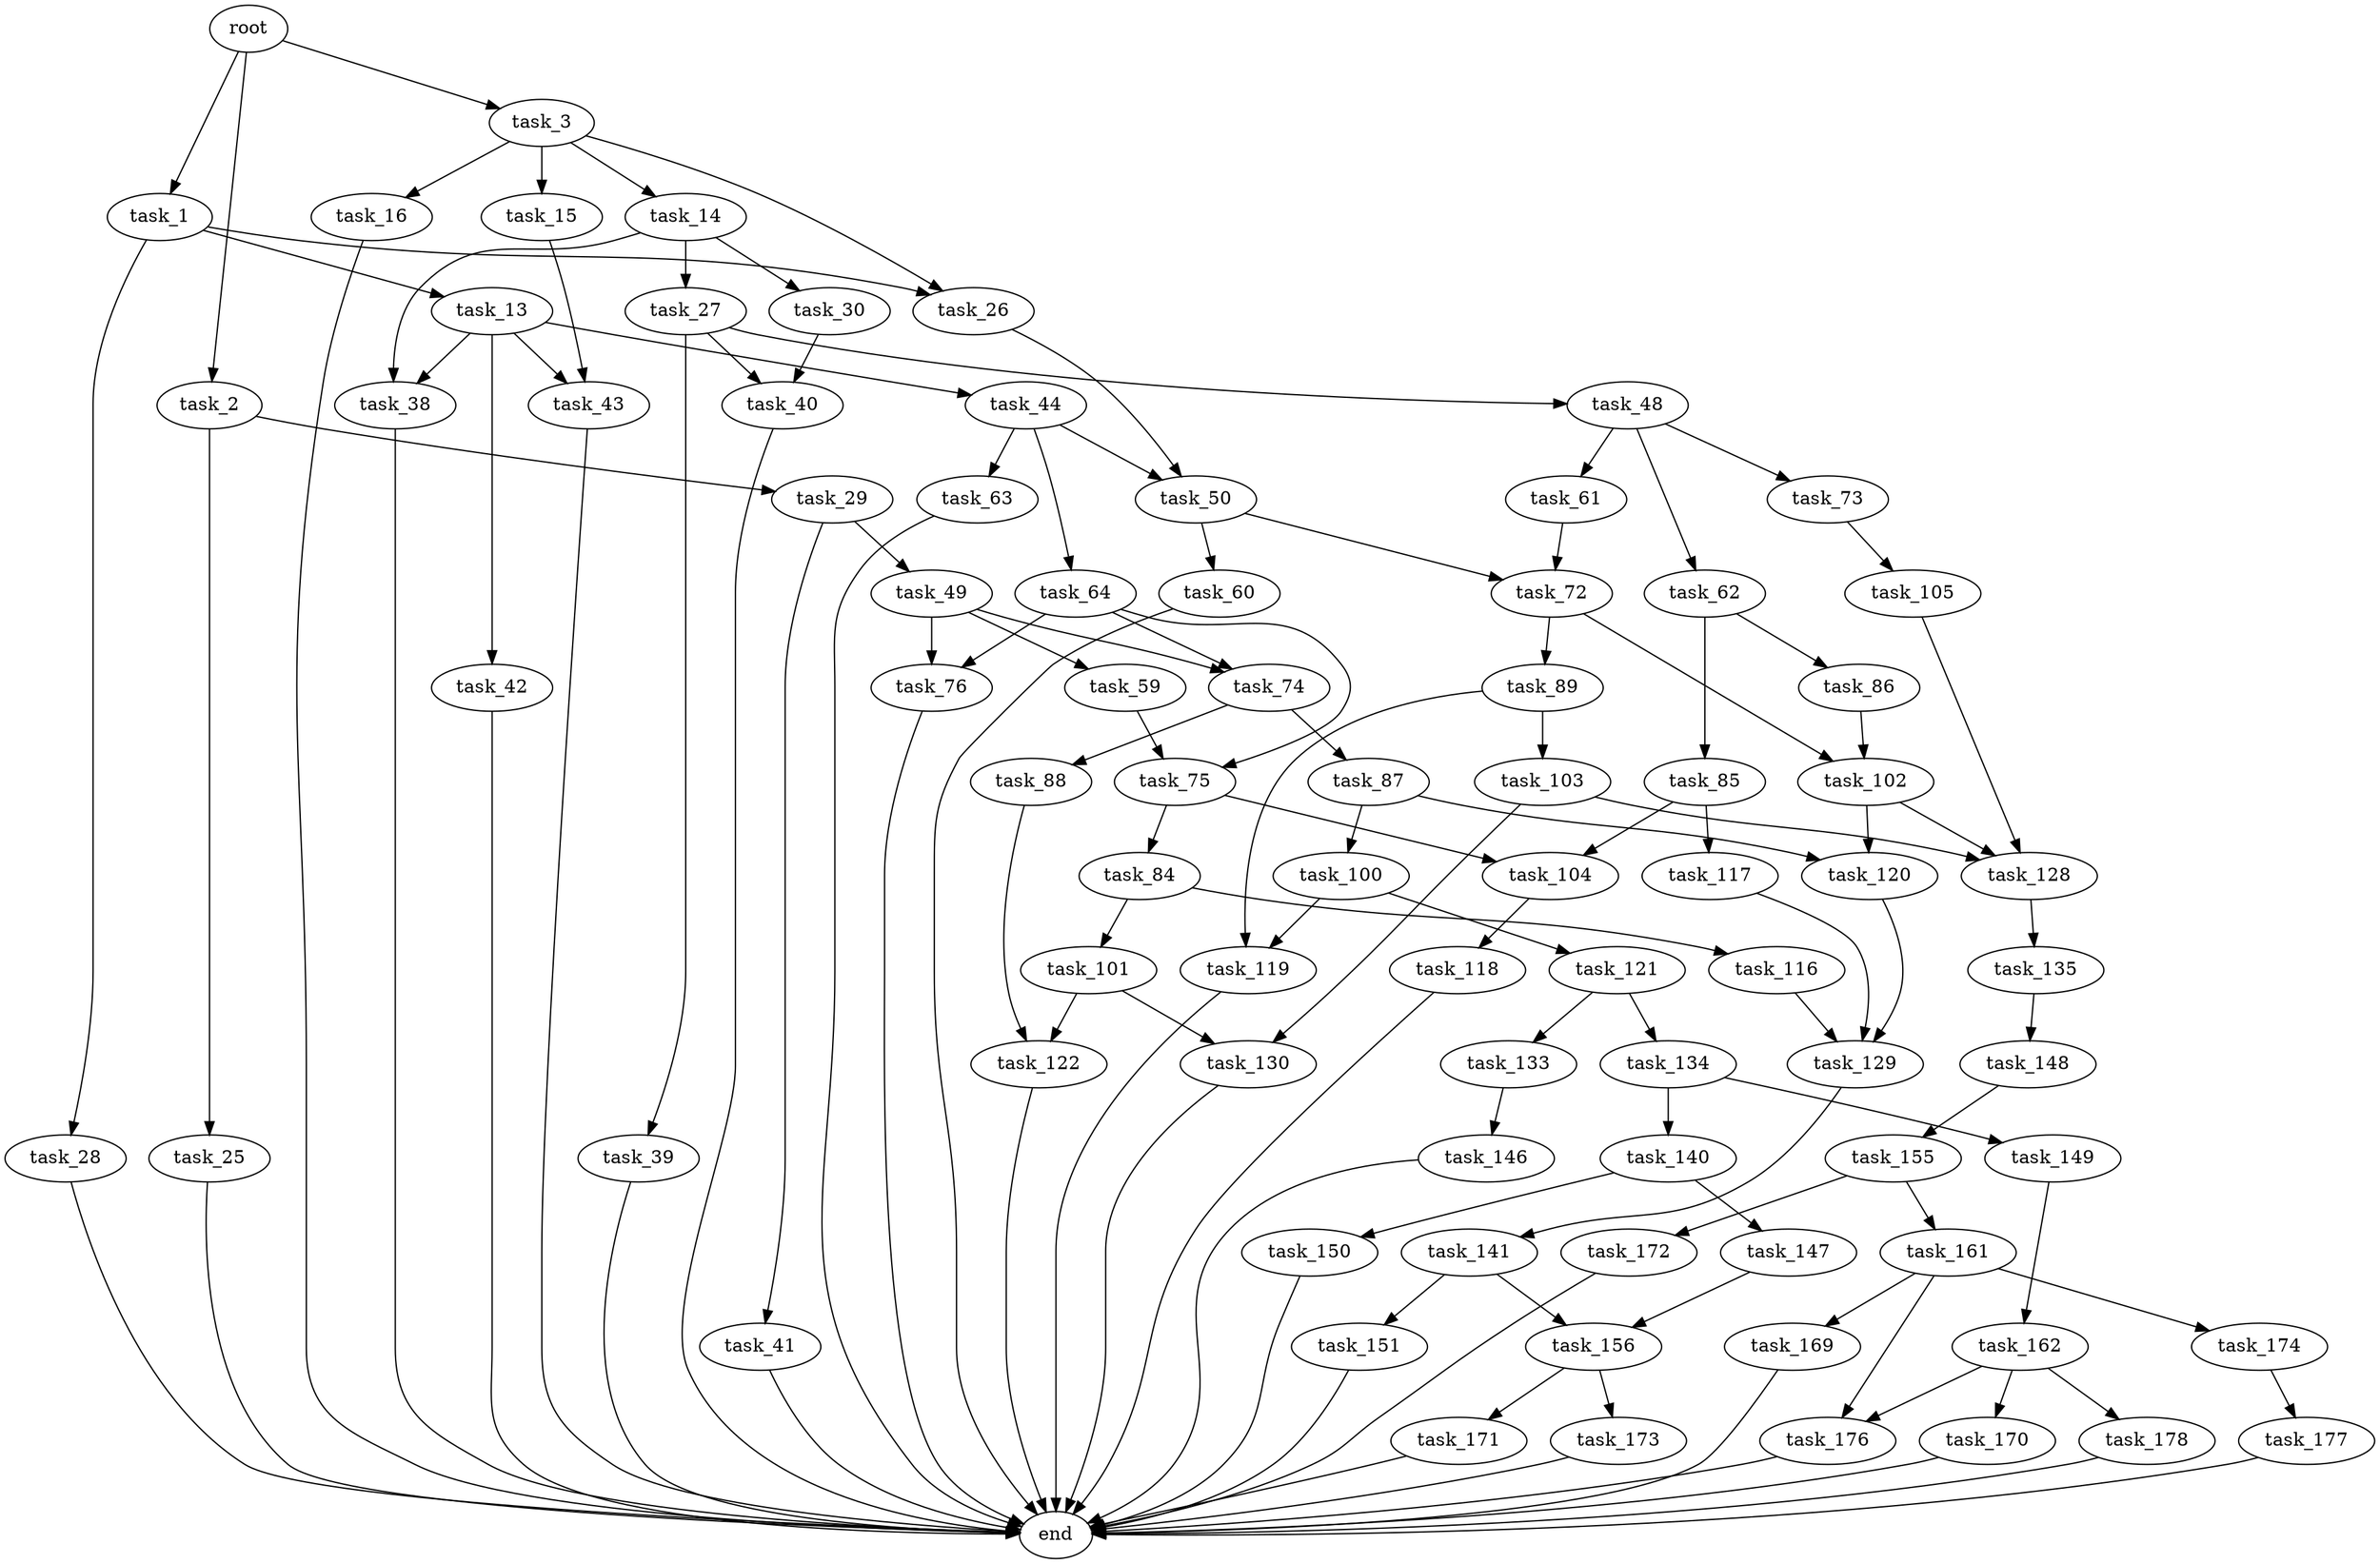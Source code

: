 digraph G {
  root [size="0.000000"];
  task_1 [size="549755813888.000000"];
  task_2 [size="6941175060.000000"];
  task_3 [size="7869945493.000000"];
  task_13 [size="11867904327.000000"];
  task_26 [size="134677605660.000000"];
  task_28 [size="1671740706.000000"];
  task_25 [size="245677171747.000000"];
  task_29 [size="24876599941.000000"];
  task_14 [size="939984707148.000000"];
  task_15 [size="13205092392.000000"];
  task_16 [size="22799746282.000000"];
  task_38 [size="34949923806.000000"];
  task_42 [size="8589934592.000000"];
  task_43 [size="25566444140.000000"];
  task_44 [size="134217728000.000000"];
  task_27 [size="535914010736.000000"];
  task_30 [size="368293445632.000000"];
  end [size="0.000000"];
  task_50 [size="68719476736.000000"];
  task_39 [size="368293445632.000000"];
  task_40 [size="368293445632.000000"];
  task_48 [size="28991029248.000000"];
  task_41 [size="8589934592.000000"];
  task_49 [size="174239562554.000000"];
  task_63 [size="231928233984.000000"];
  task_64 [size="65397161288.000000"];
  task_61 [size="549755813888.000000"];
  task_62 [size="8589934592.000000"];
  task_73 [size="400396098289.000000"];
  task_59 [size="95382553997.000000"];
  task_74 [size="104794236171.000000"];
  task_76 [size="368293445632.000000"];
  task_60 [size="782757789696.000000"];
  task_72 [size="7969435075.000000"];
  task_75 [size="762966936108.000000"];
  task_85 [size="311071268241.000000"];
  task_86 [size="549755813888.000000"];
  task_89 [size="47760365456.000000"];
  task_102 [size="231928233984.000000"];
  task_105 [size="303557162290.000000"];
  task_87 [size="782757789696.000000"];
  task_88 [size="277628188518.000000"];
  task_84 [size="13756952197.000000"];
  task_104 [size="10881561588.000000"];
  task_101 [size="6094780168.000000"];
  task_116 [size="4465587260.000000"];
  task_117 [size="10688258866.000000"];
  task_100 [size="368021445452.000000"];
  task_120 [size="29485928939.000000"];
  task_122 [size="20587616522.000000"];
  task_103 [size="845231175620.000000"];
  task_119 [size="4206561586.000000"];
  task_121 [size="28991029248.000000"];
  task_130 [size="231928233984.000000"];
  task_128 [size="549755813888.000000"];
  task_118 [size="184060300140.000000"];
  task_129 [size="549755813888.000000"];
  task_133 [size="1017382302.000000"];
  task_134 [size="18592894614.000000"];
  task_135 [size="464129223741.000000"];
  task_141 [size="44162882931.000000"];
  task_146 [size="29864629148.000000"];
  task_140 [size="19442052788.000000"];
  task_149 [size="20009869862.000000"];
  task_148 [size="12001198919.000000"];
  task_147 [size="12150008546.000000"];
  task_150 [size="5468643366.000000"];
  task_151 [size="449395419025.000000"];
  task_156 [size="34225136618.000000"];
  task_155 [size="368293445632.000000"];
  task_162 [size="36610136876.000000"];
  task_161 [size="368293445632.000000"];
  task_172 [size="286365952704.000000"];
  task_171 [size="12298401364.000000"];
  task_173 [size="134217728000.000000"];
  task_169 [size="122247046090.000000"];
  task_174 [size="429123948812.000000"];
  task_176 [size="134217728000.000000"];
  task_170 [size="549755813888.000000"];
  task_178 [size="807340436.000000"];
  task_177 [size="7983586840.000000"];

  root -> task_1 [size="1.000000"];
  root -> task_2 [size="1.000000"];
  root -> task_3 [size="1.000000"];
  task_1 -> task_13 [size="536870912.000000"];
  task_1 -> task_26 [size="536870912.000000"];
  task_1 -> task_28 [size="536870912.000000"];
  task_2 -> task_25 [size="301989888.000000"];
  task_2 -> task_29 [size="301989888.000000"];
  task_3 -> task_14 [size="679477248.000000"];
  task_3 -> task_15 [size="679477248.000000"];
  task_3 -> task_16 [size="679477248.000000"];
  task_3 -> task_26 [size="679477248.000000"];
  task_13 -> task_38 [size="679477248.000000"];
  task_13 -> task_42 [size="679477248.000000"];
  task_13 -> task_43 [size="679477248.000000"];
  task_13 -> task_44 [size="679477248.000000"];
  task_26 -> task_50 [size="134217728.000000"];
  task_28 -> end [size="1.000000"];
  task_25 -> end [size="1.000000"];
  task_29 -> task_41 [size="838860800.000000"];
  task_29 -> task_49 [size="838860800.000000"];
  task_14 -> task_27 [size="838860800.000000"];
  task_14 -> task_30 [size="838860800.000000"];
  task_14 -> task_38 [size="838860800.000000"];
  task_15 -> task_43 [size="679477248.000000"];
  task_16 -> end [size="1.000000"];
  task_38 -> end [size="1.000000"];
  task_42 -> end [size="1.000000"];
  task_43 -> end [size="1.000000"];
  task_44 -> task_50 [size="209715200.000000"];
  task_44 -> task_63 [size="209715200.000000"];
  task_44 -> task_64 [size="209715200.000000"];
  task_27 -> task_39 [size="536870912.000000"];
  task_27 -> task_40 [size="536870912.000000"];
  task_27 -> task_48 [size="536870912.000000"];
  task_30 -> task_40 [size="411041792.000000"];
  task_50 -> task_60 [size="134217728.000000"];
  task_50 -> task_72 [size="134217728.000000"];
  task_39 -> end [size="1.000000"];
  task_40 -> end [size="1.000000"];
  task_48 -> task_61 [size="75497472.000000"];
  task_48 -> task_62 [size="75497472.000000"];
  task_48 -> task_73 [size="75497472.000000"];
  task_41 -> end [size="1.000000"];
  task_49 -> task_59 [size="411041792.000000"];
  task_49 -> task_74 [size="411041792.000000"];
  task_49 -> task_76 [size="411041792.000000"];
  task_63 -> end [size="1.000000"];
  task_64 -> task_74 [size="75497472.000000"];
  task_64 -> task_75 [size="75497472.000000"];
  task_64 -> task_76 [size="75497472.000000"];
  task_61 -> task_72 [size="536870912.000000"];
  task_62 -> task_85 [size="33554432.000000"];
  task_62 -> task_86 [size="33554432.000000"];
  task_73 -> task_105 [size="301989888.000000"];
  task_59 -> task_75 [size="75497472.000000"];
  task_74 -> task_87 [size="75497472.000000"];
  task_74 -> task_88 [size="75497472.000000"];
  task_76 -> end [size="1.000000"];
  task_60 -> end [size="1.000000"];
  task_72 -> task_89 [size="33554432.000000"];
  task_72 -> task_102 [size="33554432.000000"];
  task_75 -> task_84 [size="536870912.000000"];
  task_75 -> task_104 [size="536870912.000000"];
  task_85 -> task_104 [size="301989888.000000"];
  task_85 -> task_117 [size="301989888.000000"];
  task_86 -> task_102 [size="536870912.000000"];
  task_89 -> task_103 [size="838860800.000000"];
  task_89 -> task_119 [size="838860800.000000"];
  task_102 -> task_120 [size="301989888.000000"];
  task_102 -> task_128 [size="301989888.000000"];
  task_105 -> task_128 [size="679477248.000000"];
  task_87 -> task_100 [size="679477248.000000"];
  task_87 -> task_120 [size="679477248.000000"];
  task_88 -> task_122 [size="209715200.000000"];
  task_84 -> task_101 [size="411041792.000000"];
  task_84 -> task_116 [size="411041792.000000"];
  task_104 -> task_118 [size="411041792.000000"];
  task_101 -> task_122 [size="134217728.000000"];
  task_101 -> task_130 [size="134217728.000000"];
  task_116 -> task_129 [size="134217728.000000"];
  task_117 -> task_129 [size="209715200.000000"];
  task_100 -> task_119 [size="301989888.000000"];
  task_100 -> task_121 [size="301989888.000000"];
  task_120 -> task_129 [size="679477248.000000"];
  task_122 -> end [size="1.000000"];
  task_103 -> task_128 [size="536870912.000000"];
  task_103 -> task_130 [size="536870912.000000"];
  task_119 -> end [size="1.000000"];
  task_121 -> task_133 [size="75497472.000000"];
  task_121 -> task_134 [size="75497472.000000"];
  task_130 -> end [size="1.000000"];
  task_128 -> task_135 [size="536870912.000000"];
  task_118 -> end [size="1.000000"];
  task_129 -> task_141 [size="536870912.000000"];
  task_133 -> task_146 [size="33554432.000000"];
  task_134 -> task_140 [size="33554432.000000"];
  task_134 -> task_149 [size="33554432.000000"];
  task_135 -> task_148 [size="411041792.000000"];
  task_141 -> task_151 [size="838860800.000000"];
  task_141 -> task_156 [size="838860800.000000"];
  task_146 -> end [size="1.000000"];
  task_140 -> task_147 [size="536870912.000000"];
  task_140 -> task_150 [size="536870912.000000"];
  task_149 -> task_162 [size="411041792.000000"];
  task_148 -> task_155 [size="838860800.000000"];
  task_147 -> task_156 [size="536870912.000000"];
  task_150 -> end [size="1.000000"];
  task_151 -> end [size="1.000000"];
  task_156 -> task_171 [size="679477248.000000"];
  task_156 -> task_173 [size="679477248.000000"];
  task_155 -> task_161 [size="411041792.000000"];
  task_155 -> task_172 [size="411041792.000000"];
  task_162 -> task_170 [size="33554432.000000"];
  task_162 -> task_176 [size="33554432.000000"];
  task_162 -> task_178 [size="33554432.000000"];
  task_161 -> task_169 [size="411041792.000000"];
  task_161 -> task_174 [size="411041792.000000"];
  task_161 -> task_176 [size="411041792.000000"];
  task_172 -> end [size="1.000000"];
  task_171 -> end [size="1.000000"];
  task_173 -> end [size="1.000000"];
  task_169 -> end [size="1.000000"];
  task_174 -> task_177 [size="536870912.000000"];
  task_176 -> end [size="1.000000"];
  task_170 -> end [size="1.000000"];
  task_178 -> end [size="1.000000"];
  task_177 -> end [size="1.000000"];
}
